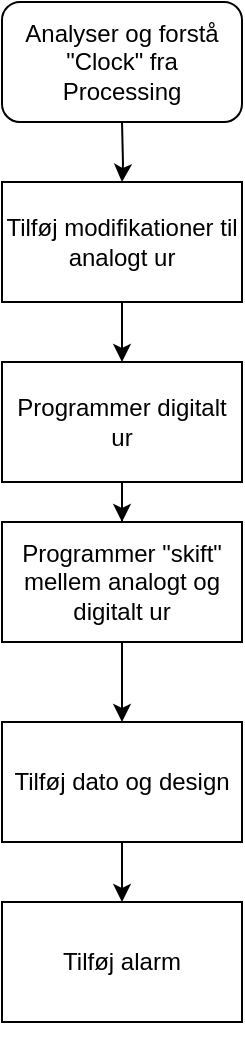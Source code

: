 <mxfile version="16.6.5" type="github">
  <diagram id="7eNUgVlDoOjgHcn-pYlq" name="Page-1">
    <mxGraphModel dx="946" dy="613" grid="1" gridSize="10" guides="1" tooltips="1" connect="1" arrows="1" fold="1" page="1" pageScale="1" pageWidth="827" pageHeight="1169" math="0" shadow="0">
      <root>
        <mxCell id="0" />
        <mxCell id="1" parent="0" />
        <mxCell id="mOzGpiN0NcTs4pMCBsg6-12" value="" style="edgeStyle=orthogonalEdgeStyle;rounded=0;orthogonalLoop=1;jettySize=auto;html=1;" edge="1" parent="1" target="mOzGpiN0NcTs4pMCBsg6-2">
          <mxGeometry relative="1" as="geometry">
            <mxPoint x="440" y="70" as="sourcePoint" />
          </mxGeometry>
        </mxCell>
        <mxCell id="mOzGpiN0NcTs4pMCBsg6-13" value="" style="edgeStyle=orthogonalEdgeStyle;rounded=0;orthogonalLoop=1;jettySize=auto;html=1;" edge="1" parent="1" source="mOzGpiN0NcTs4pMCBsg6-2" target="mOzGpiN0NcTs4pMCBsg6-3">
          <mxGeometry relative="1" as="geometry" />
        </mxCell>
        <mxCell id="mOzGpiN0NcTs4pMCBsg6-2" value="Tilføj modifikationer til analogt ur" style="rounded=0;whiteSpace=wrap;html=1;" vertex="1" parent="1">
          <mxGeometry x="380" y="100" width="120" height="60" as="geometry" />
        </mxCell>
        <mxCell id="mOzGpiN0NcTs4pMCBsg6-15" value="" style="edgeStyle=orthogonalEdgeStyle;rounded=0;orthogonalLoop=1;jettySize=auto;html=1;" edge="1" parent="1" source="mOzGpiN0NcTs4pMCBsg6-4" target="mOzGpiN0NcTs4pMCBsg6-5">
          <mxGeometry relative="1" as="geometry" />
        </mxCell>
        <mxCell id="mOzGpiN0NcTs4pMCBsg6-4" value="Programmer &quot;skift&quot; mellem analogt og digitalt ur" style="rounded=0;whiteSpace=wrap;html=1;" vertex="1" parent="1">
          <mxGeometry x="380" y="270" width="120" height="60" as="geometry" />
        </mxCell>
        <mxCell id="mOzGpiN0NcTs4pMCBsg6-40" value="" style="edgeStyle=orthogonalEdgeStyle;rounded=0;orthogonalLoop=1;jettySize=auto;html=1;" edge="1" parent="1" source="mOzGpiN0NcTs4pMCBsg6-5" target="mOzGpiN0NcTs4pMCBsg6-39">
          <mxGeometry relative="1" as="geometry" />
        </mxCell>
        <mxCell id="mOzGpiN0NcTs4pMCBsg6-5" value="Tilføj dato og design" style="rounded=0;whiteSpace=wrap;html=1;" vertex="1" parent="1">
          <mxGeometry x="380" y="370" width="120" height="60" as="geometry" />
        </mxCell>
        <mxCell id="mOzGpiN0NcTs4pMCBsg6-14" value="" style="edgeStyle=orthogonalEdgeStyle;rounded=0;orthogonalLoop=1;jettySize=auto;html=1;" edge="1" parent="1" source="mOzGpiN0NcTs4pMCBsg6-3" target="mOzGpiN0NcTs4pMCBsg6-4">
          <mxGeometry relative="1" as="geometry" />
        </mxCell>
        <mxCell id="mOzGpiN0NcTs4pMCBsg6-3" value="Programmer digitalt ur" style="rounded=0;whiteSpace=wrap;html=1;" vertex="1" parent="1">
          <mxGeometry x="380" y="190" width="120" height="60" as="geometry" />
        </mxCell>
        <mxCell id="mOzGpiN0NcTs4pMCBsg6-33" value="&lt;span&gt;Analyser og forstå &quot;Clock&quot; fra Processing&lt;/span&gt;" style="rounded=1;whiteSpace=wrap;html=1;" vertex="1" parent="1">
          <mxGeometry x="380" y="10" width="120" height="60" as="geometry" />
        </mxCell>
        <mxCell id="mOzGpiN0NcTs4pMCBsg6-36" style="edgeStyle=orthogonalEdgeStyle;rounded=0;orthogonalLoop=1;jettySize=auto;html=1;exitX=0.5;exitY=1;exitDx=0;exitDy=0;" edge="1" parent="1">
          <mxGeometry relative="1" as="geometry">
            <mxPoint x="440" y="530" as="sourcePoint" />
            <mxPoint x="440" y="530" as="targetPoint" />
          </mxGeometry>
        </mxCell>
        <mxCell id="mOzGpiN0NcTs4pMCBsg6-39" value="Tilføj alarm" style="rounded=0;whiteSpace=wrap;html=1;" vertex="1" parent="1">
          <mxGeometry x="380" y="460" width="120" height="60" as="geometry" />
        </mxCell>
      </root>
    </mxGraphModel>
  </diagram>
</mxfile>
